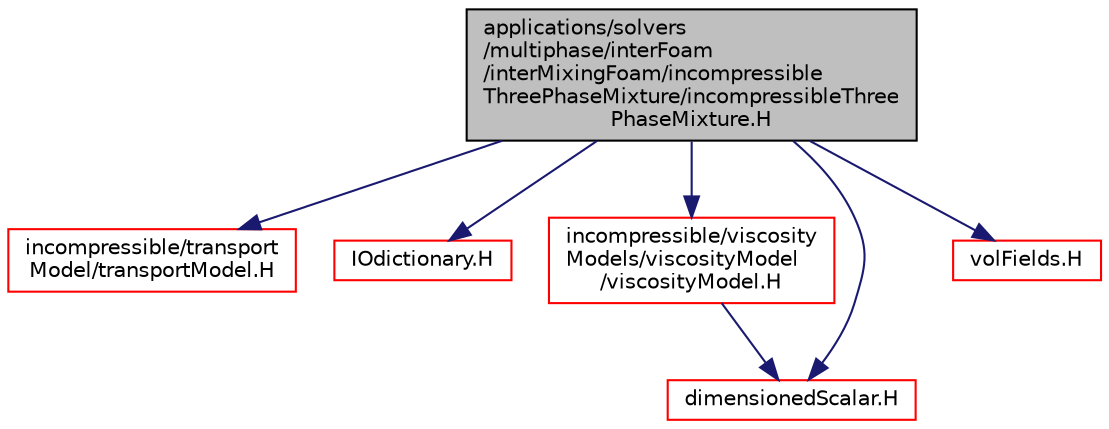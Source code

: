 digraph "applications/solvers/multiphase/interFoam/interMixingFoam/incompressibleThreePhaseMixture/incompressibleThreePhaseMixture.H"
{
  bgcolor="transparent";
  edge [fontname="Helvetica",fontsize="10",labelfontname="Helvetica",labelfontsize="10"];
  node [fontname="Helvetica",fontsize="10",shape=record];
  Node0 [label="applications/solvers\l/multiphase/interFoam\l/interMixingFoam/incompressible\lThreePhaseMixture/incompressibleThree\lPhaseMixture.H",height=0.2,width=0.4,color="black", fillcolor="grey75", style="filled", fontcolor="black"];
  Node0 -> Node1 [color="midnightblue",fontsize="10",style="solid",fontname="Helvetica"];
  Node1 [label="incompressible/transport\lModel/transportModel.H",height=0.2,width=0.4,color="red",URL="$a17315.html"];
  Node0 -> Node76 [color="midnightblue",fontsize="10",style="solid",fontname="Helvetica"];
  Node76 [label="IOdictionary.H",height=0.2,width=0.4,color="red",URL="$a09749.html"];
  Node0 -> Node124 [color="midnightblue",fontsize="10",style="solid",fontname="Helvetica"];
  Node124 [label="incompressible/viscosity\lModels/viscosityModel\l/viscosityModel.H",height=0.2,width=0.4,color="red",URL="$a42062.html"];
  Node124 -> Node125 [color="midnightblue",fontsize="10",style="solid",fontname="Helvetica"];
  Node125 [label="dimensionedScalar.H",height=0.2,width=0.4,color="red",URL="$a10061.html"];
  Node0 -> Node125 [color="midnightblue",fontsize="10",style="solid",fontname="Helvetica"];
  Node0 -> Node163 [color="midnightblue",fontsize="10",style="solid",fontname="Helvetica"];
  Node163 [label="volFields.H",height=0.2,width=0.4,color="red",URL="$a02912.html"];
}
